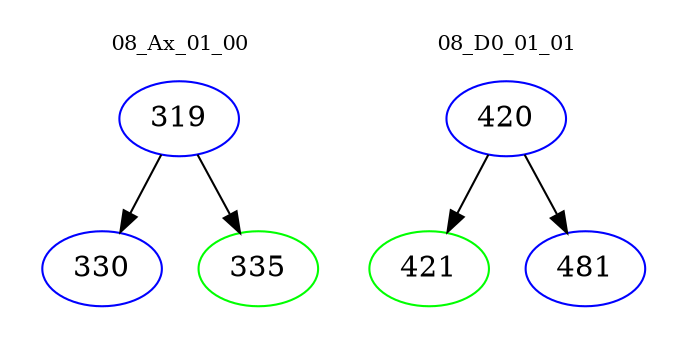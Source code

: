 digraph{
subgraph cluster_0 {
color = white
label = "08_Ax_01_00";
fontsize=10;
T0_319 [label="319", color="blue"]
T0_319 -> T0_330 [color="black"]
T0_330 [label="330", color="blue"]
T0_319 -> T0_335 [color="black"]
T0_335 [label="335", color="green"]
}
subgraph cluster_1 {
color = white
label = "08_D0_01_01";
fontsize=10;
T1_420 [label="420", color="blue"]
T1_420 -> T1_421 [color="black"]
T1_421 [label="421", color="green"]
T1_420 -> T1_481 [color="black"]
T1_481 [label="481", color="blue"]
}
}
